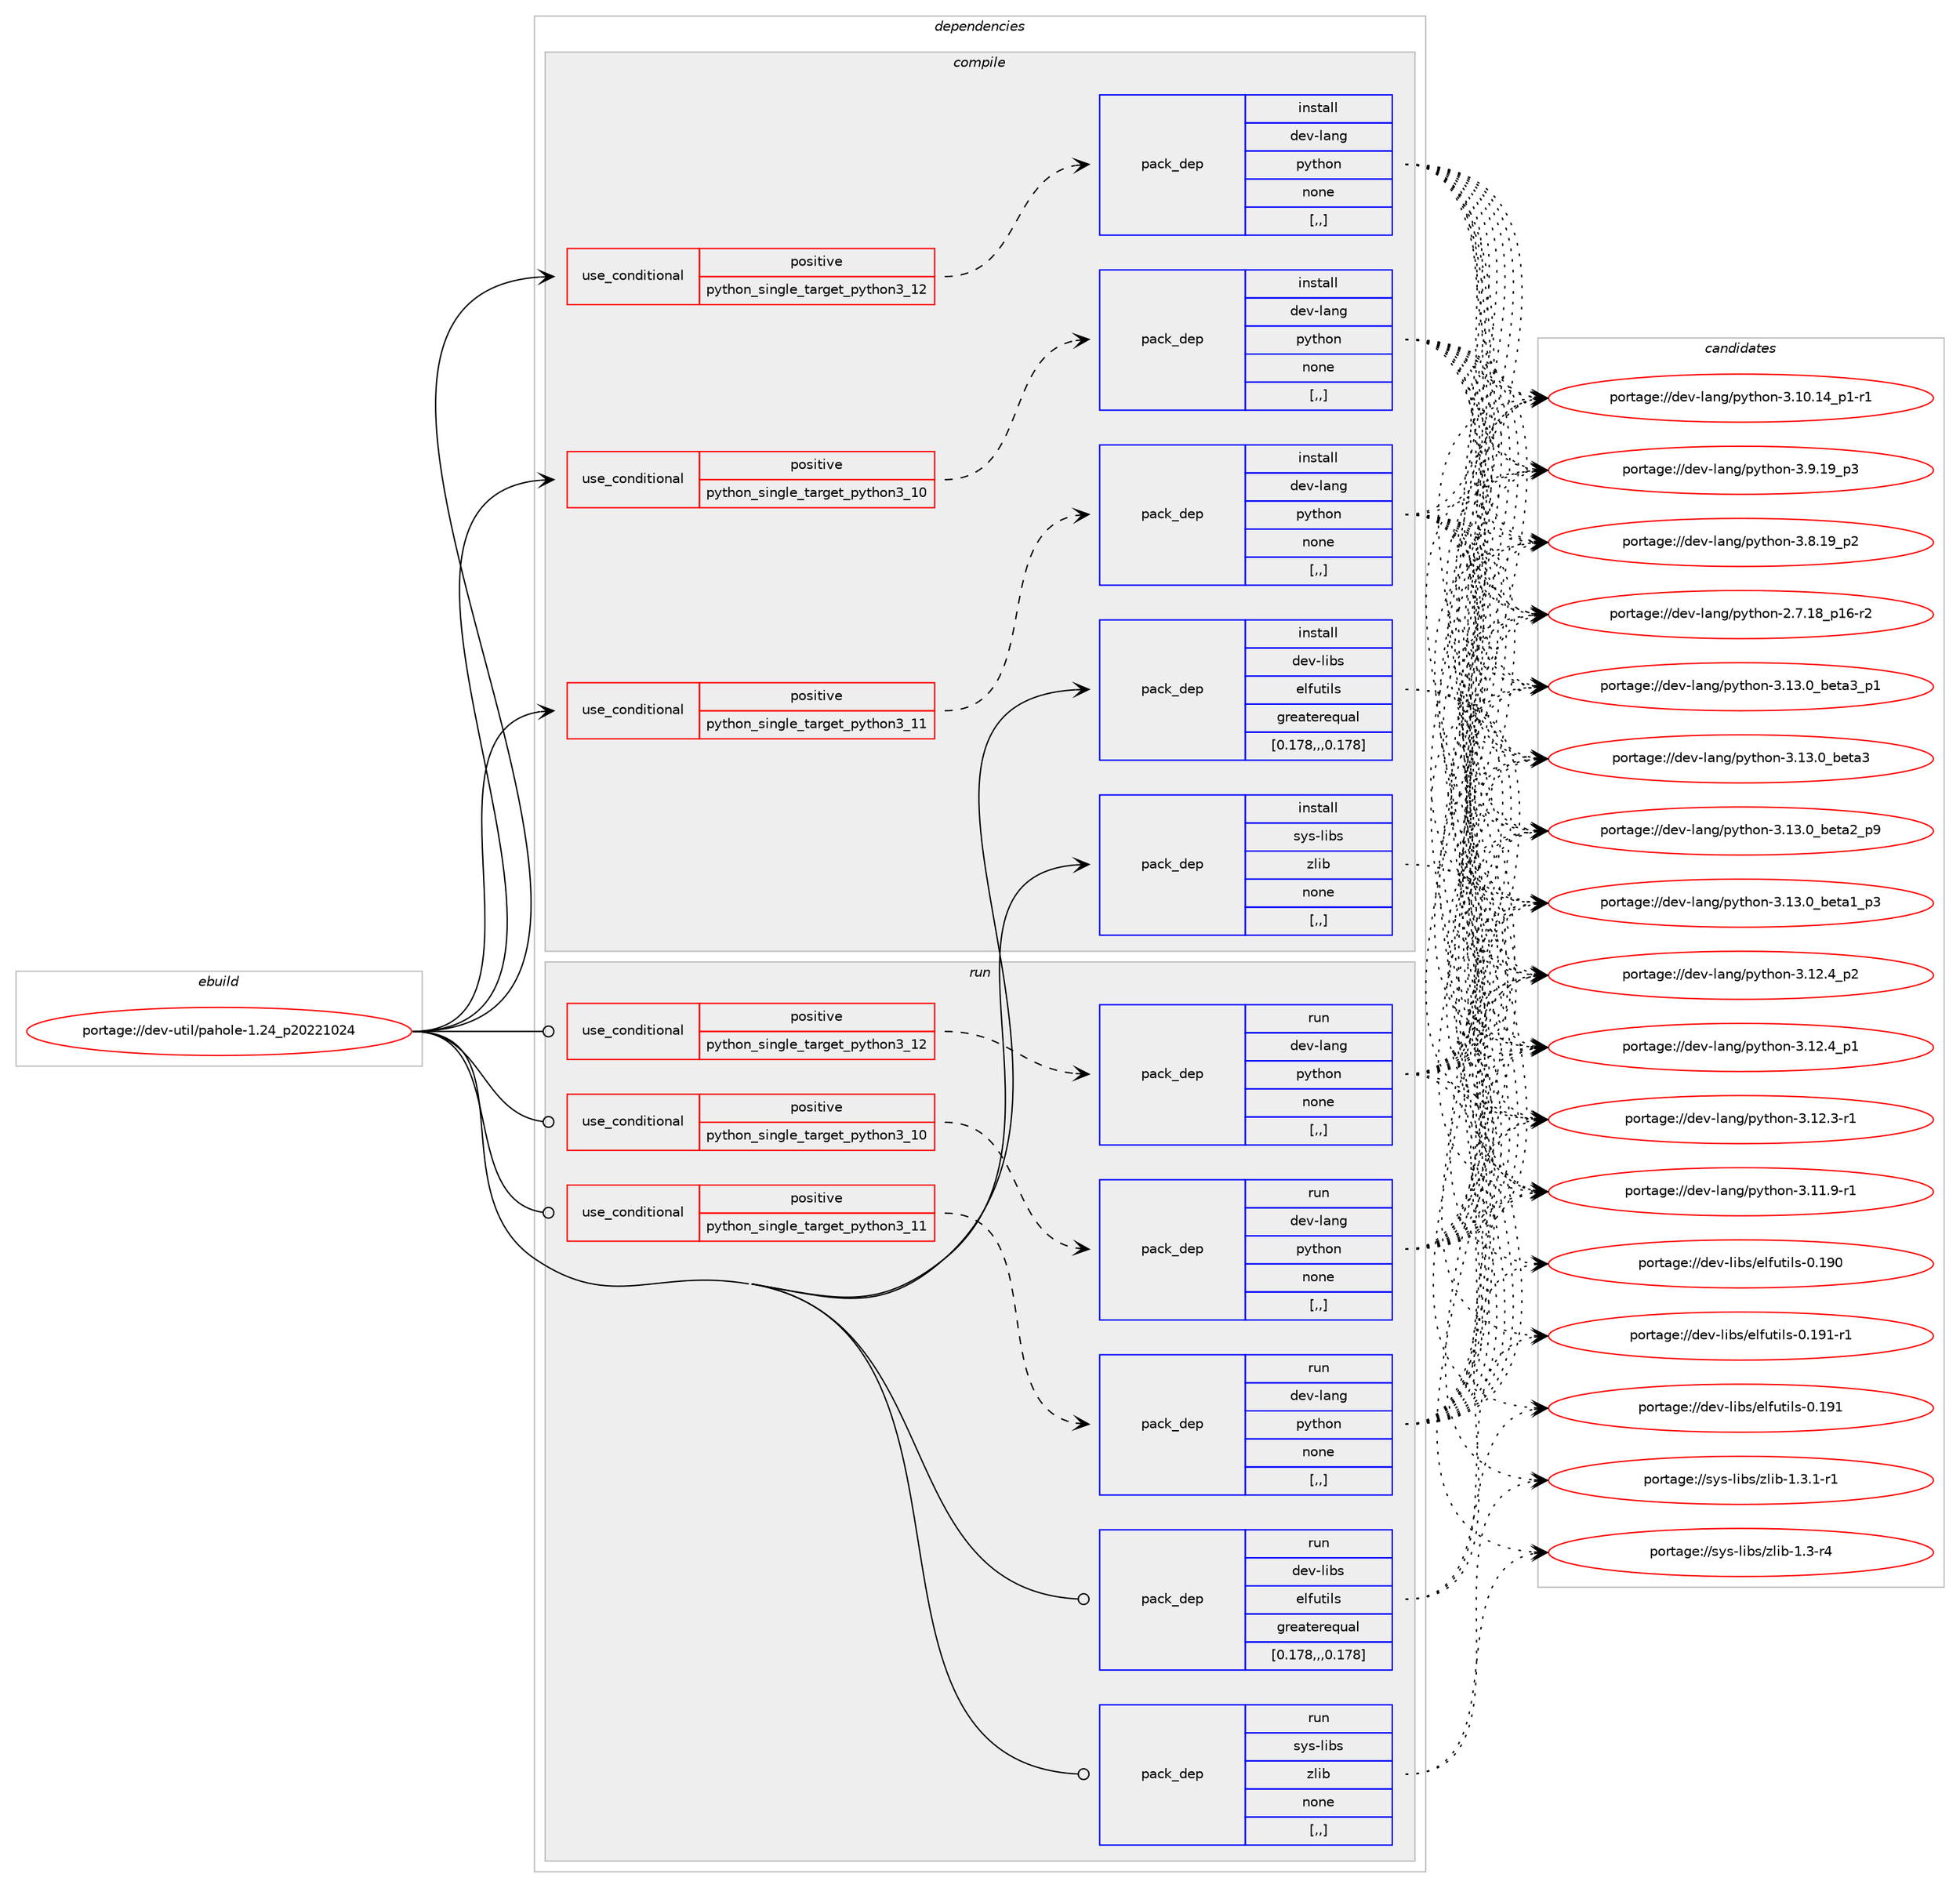 digraph prolog {

# *************
# Graph options
# *************

newrank=true;
concentrate=true;
compound=true;
graph [rankdir=LR,fontname=Helvetica,fontsize=10,ranksep=1.5];#, ranksep=2.5, nodesep=0.2];
edge  [arrowhead=vee];
node  [fontname=Helvetica,fontsize=10];

# **********
# The ebuild
# **********

subgraph cluster_leftcol {
color=gray;
label=<<i>ebuild</i>>;
id [label="portage://dev-util/pahole-1.24_p20221024", color=red, width=4, href="../dev-util/pahole-1.24_p20221024.svg"];
}

# ****************
# The dependencies
# ****************

subgraph cluster_midcol {
color=gray;
label=<<i>dependencies</i>>;
subgraph cluster_compile {
fillcolor="#eeeeee";
style=filled;
label=<<i>compile</i>>;
subgraph cond61149 {
dependency217372 [label=<<TABLE BORDER="0" CELLBORDER="1" CELLSPACING="0" CELLPADDING="4"><TR><TD ROWSPAN="3" CELLPADDING="10">use_conditional</TD></TR><TR><TD>positive</TD></TR><TR><TD>python_single_target_python3_10</TD></TR></TABLE>>, shape=none, color=red];
subgraph pack154765 {
dependency217373 [label=<<TABLE BORDER="0" CELLBORDER="1" CELLSPACING="0" CELLPADDING="4" WIDTH="220"><TR><TD ROWSPAN="6" CELLPADDING="30">pack_dep</TD></TR><TR><TD WIDTH="110">install</TD></TR><TR><TD>dev-lang</TD></TR><TR><TD>python</TD></TR><TR><TD>none</TD></TR><TR><TD>[,,]</TD></TR></TABLE>>, shape=none, color=blue];
}
dependency217372:e -> dependency217373:w [weight=20,style="dashed",arrowhead="vee"];
}
id:e -> dependency217372:w [weight=20,style="solid",arrowhead="vee"];
subgraph cond61150 {
dependency217374 [label=<<TABLE BORDER="0" CELLBORDER="1" CELLSPACING="0" CELLPADDING="4"><TR><TD ROWSPAN="3" CELLPADDING="10">use_conditional</TD></TR><TR><TD>positive</TD></TR><TR><TD>python_single_target_python3_11</TD></TR></TABLE>>, shape=none, color=red];
subgraph pack154766 {
dependency217375 [label=<<TABLE BORDER="0" CELLBORDER="1" CELLSPACING="0" CELLPADDING="4" WIDTH="220"><TR><TD ROWSPAN="6" CELLPADDING="30">pack_dep</TD></TR><TR><TD WIDTH="110">install</TD></TR><TR><TD>dev-lang</TD></TR><TR><TD>python</TD></TR><TR><TD>none</TD></TR><TR><TD>[,,]</TD></TR></TABLE>>, shape=none, color=blue];
}
dependency217374:e -> dependency217375:w [weight=20,style="dashed",arrowhead="vee"];
}
id:e -> dependency217374:w [weight=20,style="solid",arrowhead="vee"];
subgraph cond61151 {
dependency217376 [label=<<TABLE BORDER="0" CELLBORDER="1" CELLSPACING="0" CELLPADDING="4"><TR><TD ROWSPAN="3" CELLPADDING="10">use_conditional</TD></TR><TR><TD>positive</TD></TR><TR><TD>python_single_target_python3_12</TD></TR></TABLE>>, shape=none, color=red];
subgraph pack154767 {
dependency217377 [label=<<TABLE BORDER="0" CELLBORDER="1" CELLSPACING="0" CELLPADDING="4" WIDTH="220"><TR><TD ROWSPAN="6" CELLPADDING="30">pack_dep</TD></TR><TR><TD WIDTH="110">install</TD></TR><TR><TD>dev-lang</TD></TR><TR><TD>python</TD></TR><TR><TD>none</TD></TR><TR><TD>[,,]</TD></TR></TABLE>>, shape=none, color=blue];
}
dependency217376:e -> dependency217377:w [weight=20,style="dashed",arrowhead="vee"];
}
id:e -> dependency217376:w [weight=20,style="solid",arrowhead="vee"];
subgraph pack154768 {
dependency217378 [label=<<TABLE BORDER="0" CELLBORDER="1" CELLSPACING="0" CELLPADDING="4" WIDTH="220"><TR><TD ROWSPAN="6" CELLPADDING="30">pack_dep</TD></TR><TR><TD WIDTH="110">install</TD></TR><TR><TD>dev-libs</TD></TR><TR><TD>elfutils</TD></TR><TR><TD>greaterequal</TD></TR><TR><TD>[0.178,,,0.178]</TD></TR></TABLE>>, shape=none, color=blue];
}
id:e -> dependency217378:w [weight=20,style="solid",arrowhead="vee"];
subgraph pack154769 {
dependency217379 [label=<<TABLE BORDER="0" CELLBORDER="1" CELLSPACING="0" CELLPADDING="4" WIDTH="220"><TR><TD ROWSPAN="6" CELLPADDING="30">pack_dep</TD></TR><TR><TD WIDTH="110">install</TD></TR><TR><TD>sys-libs</TD></TR><TR><TD>zlib</TD></TR><TR><TD>none</TD></TR><TR><TD>[,,]</TD></TR></TABLE>>, shape=none, color=blue];
}
id:e -> dependency217379:w [weight=20,style="solid",arrowhead="vee"];
}
subgraph cluster_compileandrun {
fillcolor="#eeeeee";
style=filled;
label=<<i>compile and run</i>>;
}
subgraph cluster_run {
fillcolor="#eeeeee";
style=filled;
label=<<i>run</i>>;
subgraph cond61152 {
dependency217380 [label=<<TABLE BORDER="0" CELLBORDER="1" CELLSPACING="0" CELLPADDING="4"><TR><TD ROWSPAN="3" CELLPADDING="10">use_conditional</TD></TR><TR><TD>positive</TD></TR><TR><TD>python_single_target_python3_10</TD></TR></TABLE>>, shape=none, color=red];
subgraph pack154770 {
dependency217381 [label=<<TABLE BORDER="0" CELLBORDER="1" CELLSPACING="0" CELLPADDING="4" WIDTH="220"><TR><TD ROWSPAN="6" CELLPADDING="30">pack_dep</TD></TR><TR><TD WIDTH="110">run</TD></TR><TR><TD>dev-lang</TD></TR><TR><TD>python</TD></TR><TR><TD>none</TD></TR><TR><TD>[,,]</TD></TR></TABLE>>, shape=none, color=blue];
}
dependency217380:e -> dependency217381:w [weight=20,style="dashed",arrowhead="vee"];
}
id:e -> dependency217380:w [weight=20,style="solid",arrowhead="odot"];
subgraph cond61153 {
dependency217382 [label=<<TABLE BORDER="0" CELLBORDER="1" CELLSPACING="0" CELLPADDING="4"><TR><TD ROWSPAN="3" CELLPADDING="10">use_conditional</TD></TR><TR><TD>positive</TD></TR><TR><TD>python_single_target_python3_11</TD></TR></TABLE>>, shape=none, color=red];
subgraph pack154771 {
dependency217383 [label=<<TABLE BORDER="0" CELLBORDER="1" CELLSPACING="0" CELLPADDING="4" WIDTH="220"><TR><TD ROWSPAN="6" CELLPADDING="30">pack_dep</TD></TR><TR><TD WIDTH="110">run</TD></TR><TR><TD>dev-lang</TD></TR><TR><TD>python</TD></TR><TR><TD>none</TD></TR><TR><TD>[,,]</TD></TR></TABLE>>, shape=none, color=blue];
}
dependency217382:e -> dependency217383:w [weight=20,style="dashed",arrowhead="vee"];
}
id:e -> dependency217382:w [weight=20,style="solid",arrowhead="odot"];
subgraph cond61154 {
dependency217384 [label=<<TABLE BORDER="0" CELLBORDER="1" CELLSPACING="0" CELLPADDING="4"><TR><TD ROWSPAN="3" CELLPADDING="10">use_conditional</TD></TR><TR><TD>positive</TD></TR><TR><TD>python_single_target_python3_12</TD></TR></TABLE>>, shape=none, color=red];
subgraph pack154772 {
dependency217385 [label=<<TABLE BORDER="0" CELLBORDER="1" CELLSPACING="0" CELLPADDING="4" WIDTH="220"><TR><TD ROWSPAN="6" CELLPADDING="30">pack_dep</TD></TR><TR><TD WIDTH="110">run</TD></TR><TR><TD>dev-lang</TD></TR><TR><TD>python</TD></TR><TR><TD>none</TD></TR><TR><TD>[,,]</TD></TR></TABLE>>, shape=none, color=blue];
}
dependency217384:e -> dependency217385:w [weight=20,style="dashed",arrowhead="vee"];
}
id:e -> dependency217384:w [weight=20,style="solid",arrowhead="odot"];
subgraph pack154773 {
dependency217386 [label=<<TABLE BORDER="0" CELLBORDER="1" CELLSPACING="0" CELLPADDING="4" WIDTH="220"><TR><TD ROWSPAN="6" CELLPADDING="30">pack_dep</TD></TR><TR><TD WIDTH="110">run</TD></TR><TR><TD>dev-libs</TD></TR><TR><TD>elfutils</TD></TR><TR><TD>greaterequal</TD></TR><TR><TD>[0.178,,,0.178]</TD></TR></TABLE>>, shape=none, color=blue];
}
id:e -> dependency217386:w [weight=20,style="solid",arrowhead="odot"];
subgraph pack154774 {
dependency217387 [label=<<TABLE BORDER="0" CELLBORDER="1" CELLSPACING="0" CELLPADDING="4" WIDTH="220"><TR><TD ROWSPAN="6" CELLPADDING="30">pack_dep</TD></TR><TR><TD WIDTH="110">run</TD></TR><TR><TD>sys-libs</TD></TR><TR><TD>zlib</TD></TR><TR><TD>none</TD></TR><TR><TD>[,,]</TD></TR></TABLE>>, shape=none, color=blue];
}
id:e -> dependency217387:w [weight=20,style="solid",arrowhead="odot"];
}
}

# **************
# The candidates
# **************

subgraph cluster_choices {
rank=same;
color=gray;
label=<<i>candidates</i>>;

subgraph choice154765 {
color=black;
nodesep=1;
choice10010111845108971101034711212111610411111045514649514648959810111697519511249 [label="portage://dev-lang/python-3.13.0_beta3_p1", color=red, width=4,href="../dev-lang/python-3.13.0_beta3_p1.svg"];
choice1001011184510897110103471121211161041111104551464951464895981011169751 [label="portage://dev-lang/python-3.13.0_beta3", color=red, width=4,href="../dev-lang/python-3.13.0_beta3.svg"];
choice10010111845108971101034711212111610411111045514649514648959810111697509511257 [label="portage://dev-lang/python-3.13.0_beta2_p9", color=red, width=4,href="../dev-lang/python-3.13.0_beta2_p9.svg"];
choice10010111845108971101034711212111610411111045514649514648959810111697499511251 [label="portage://dev-lang/python-3.13.0_beta1_p3", color=red, width=4,href="../dev-lang/python-3.13.0_beta1_p3.svg"];
choice100101118451089711010347112121116104111110455146495046529511250 [label="portage://dev-lang/python-3.12.4_p2", color=red, width=4,href="../dev-lang/python-3.12.4_p2.svg"];
choice100101118451089711010347112121116104111110455146495046529511249 [label="portage://dev-lang/python-3.12.4_p1", color=red, width=4,href="../dev-lang/python-3.12.4_p1.svg"];
choice100101118451089711010347112121116104111110455146495046514511449 [label="portage://dev-lang/python-3.12.3-r1", color=red, width=4,href="../dev-lang/python-3.12.3-r1.svg"];
choice100101118451089711010347112121116104111110455146494946574511449 [label="portage://dev-lang/python-3.11.9-r1", color=red, width=4,href="../dev-lang/python-3.11.9-r1.svg"];
choice100101118451089711010347112121116104111110455146494846495295112494511449 [label="portage://dev-lang/python-3.10.14_p1-r1", color=red, width=4,href="../dev-lang/python-3.10.14_p1-r1.svg"];
choice100101118451089711010347112121116104111110455146574649579511251 [label="portage://dev-lang/python-3.9.19_p3", color=red, width=4,href="../dev-lang/python-3.9.19_p3.svg"];
choice100101118451089711010347112121116104111110455146564649579511250 [label="portage://dev-lang/python-3.8.19_p2", color=red, width=4,href="../dev-lang/python-3.8.19_p2.svg"];
choice100101118451089711010347112121116104111110455046554649569511249544511450 [label="portage://dev-lang/python-2.7.18_p16-r2", color=red, width=4,href="../dev-lang/python-2.7.18_p16-r2.svg"];
dependency217373:e -> choice10010111845108971101034711212111610411111045514649514648959810111697519511249:w [style=dotted,weight="100"];
dependency217373:e -> choice1001011184510897110103471121211161041111104551464951464895981011169751:w [style=dotted,weight="100"];
dependency217373:e -> choice10010111845108971101034711212111610411111045514649514648959810111697509511257:w [style=dotted,weight="100"];
dependency217373:e -> choice10010111845108971101034711212111610411111045514649514648959810111697499511251:w [style=dotted,weight="100"];
dependency217373:e -> choice100101118451089711010347112121116104111110455146495046529511250:w [style=dotted,weight="100"];
dependency217373:e -> choice100101118451089711010347112121116104111110455146495046529511249:w [style=dotted,weight="100"];
dependency217373:e -> choice100101118451089711010347112121116104111110455146495046514511449:w [style=dotted,weight="100"];
dependency217373:e -> choice100101118451089711010347112121116104111110455146494946574511449:w [style=dotted,weight="100"];
dependency217373:e -> choice100101118451089711010347112121116104111110455146494846495295112494511449:w [style=dotted,weight="100"];
dependency217373:e -> choice100101118451089711010347112121116104111110455146574649579511251:w [style=dotted,weight="100"];
dependency217373:e -> choice100101118451089711010347112121116104111110455146564649579511250:w [style=dotted,weight="100"];
dependency217373:e -> choice100101118451089711010347112121116104111110455046554649569511249544511450:w [style=dotted,weight="100"];
}
subgraph choice154766 {
color=black;
nodesep=1;
choice10010111845108971101034711212111610411111045514649514648959810111697519511249 [label="portage://dev-lang/python-3.13.0_beta3_p1", color=red, width=4,href="../dev-lang/python-3.13.0_beta3_p1.svg"];
choice1001011184510897110103471121211161041111104551464951464895981011169751 [label="portage://dev-lang/python-3.13.0_beta3", color=red, width=4,href="../dev-lang/python-3.13.0_beta3.svg"];
choice10010111845108971101034711212111610411111045514649514648959810111697509511257 [label="portage://dev-lang/python-3.13.0_beta2_p9", color=red, width=4,href="../dev-lang/python-3.13.0_beta2_p9.svg"];
choice10010111845108971101034711212111610411111045514649514648959810111697499511251 [label="portage://dev-lang/python-3.13.0_beta1_p3", color=red, width=4,href="../dev-lang/python-3.13.0_beta1_p3.svg"];
choice100101118451089711010347112121116104111110455146495046529511250 [label="portage://dev-lang/python-3.12.4_p2", color=red, width=4,href="../dev-lang/python-3.12.4_p2.svg"];
choice100101118451089711010347112121116104111110455146495046529511249 [label="portage://dev-lang/python-3.12.4_p1", color=red, width=4,href="../dev-lang/python-3.12.4_p1.svg"];
choice100101118451089711010347112121116104111110455146495046514511449 [label="portage://dev-lang/python-3.12.3-r1", color=red, width=4,href="../dev-lang/python-3.12.3-r1.svg"];
choice100101118451089711010347112121116104111110455146494946574511449 [label="portage://dev-lang/python-3.11.9-r1", color=red, width=4,href="../dev-lang/python-3.11.9-r1.svg"];
choice100101118451089711010347112121116104111110455146494846495295112494511449 [label="portage://dev-lang/python-3.10.14_p1-r1", color=red, width=4,href="../dev-lang/python-3.10.14_p1-r1.svg"];
choice100101118451089711010347112121116104111110455146574649579511251 [label="portage://dev-lang/python-3.9.19_p3", color=red, width=4,href="../dev-lang/python-3.9.19_p3.svg"];
choice100101118451089711010347112121116104111110455146564649579511250 [label="portage://dev-lang/python-3.8.19_p2", color=red, width=4,href="../dev-lang/python-3.8.19_p2.svg"];
choice100101118451089711010347112121116104111110455046554649569511249544511450 [label="portage://dev-lang/python-2.7.18_p16-r2", color=red, width=4,href="../dev-lang/python-2.7.18_p16-r2.svg"];
dependency217375:e -> choice10010111845108971101034711212111610411111045514649514648959810111697519511249:w [style=dotted,weight="100"];
dependency217375:e -> choice1001011184510897110103471121211161041111104551464951464895981011169751:w [style=dotted,weight="100"];
dependency217375:e -> choice10010111845108971101034711212111610411111045514649514648959810111697509511257:w [style=dotted,weight="100"];
dependency217375:e -> choice10010111845108971101034711212111610411111045514649514648959810111697499511251:w [style=dotted,weight="100"];
dependency217375:e -> choice100101118451089711010347112121116104111110455146495046529511250:w [style=dotted,weight="100"];
dependency217375:e -> choice100101118451089711010347112121116104111110455146495046529511249:w [style=dotted,weight="100"];
dependency217375:e -> choice100101118451089711010347112121116104111110455146495046514511449:w [style=dotted,weight="100"];
dependency217375:e -> choice100101118451089711010347112121116104111110455146494946574511449:w [style=dotted,weight="100"];
dependency217375:e -> choice100101118451089711010347112121116104111110455146494846495295112494511449:w [style=dotted,weight="100"];
dependency217375:e -> choice100101118451089711010347112121116104111110455146574649579511251:w [style=dotted,weight="100"];
dependency217375:e -> choice100101118451089711010347112121116104111110455146564649579511250:w [style=dotted,weight="100"];
dependency217375:e -> choice100101118451089711010347112121116104111110455046554649569511249544511450:w [style=dotted,weight="100"];
}
subgraph choice154767 {
color=black;
nodesep=1;
choice10010111845108971101034711212111610411111045514649514648959810111697519511249 [label="portage://dev-lang/python-3.13.0_beta3_p1", color=red, width=4,href="../dev-lang/python-3.13.0_beta3_p1.svg"];
choice1001011184510897110103471121211161041111104551464951464895981011169751 [label="portage://dev-lang/python-3.13.0_beta3", color=red, width=4,href="../dev-lang/python-3.13.0_beta3.svg"];
choice10010111845108971101034711212111610411111045514649514648959810111697509511257 [label="portage://dev-lang/python-3.13.0_beta2_p9", color=red, width=4,href="../dev-lang/python-3.13.0_beta2_p9.svg"];
choice10010111845108971101034711212111610411111045514649514648959810111697499511251 [label="portage://dev-lang/python-3.13.0_beta1_p3", color=red, width=4,href="../dev-lang/python-3.13.0_beta1_p3.svg"];
choice100101118451089711010347112121116104111110455146495046529511250 [label="portage://dev-lang/python-3.12.4_p2", color=red, width=4,href="../dev-lang/python-3.12.4_p2.svg"];
choice100101118451089711010347112121116104111110455146495046529511249 [label="portage://dev-lang/python-3.12.4_p1", color=red, width=4,href="../dev-lang/python-3.12.4_p1.svg"];
choice100101118451089711010347112121116104111110455146495046514511449 [label="portage://dev-lang/python-3.12.3-r1", color=red, width=4,href="../dev-lang/python-3.12.3-r1.svg"];
choice100101118451089711010347112121116104111110455146494946574511449 [label="portage://dev-lang/python-3.11.9-r1", color=red, width=4,href="../dev-lang/python-3.11.9-r1.svg"];
choice100101118451089711010347112121116104111110455146494846495295112494511449 [label="portage://dev-lang/python-3.10.14_p1-r1", color=red, width=4,href="../dev-lang/python-3.10.14_p1-r1.svg"];
choice100101118451089711010347112121116104111110455146574649579511251 [label="portage://dev-lang/python-3.9.19_p3", color=red, width=4,href="../dev-lang/python-3.9.19_p3.svg"];
choice100101118451089711010347112121116104111110455146564649579511250 [label="portage://dev-lang/python-3.8.19_p2", color=red, width=4,href="../dev-lang/python-3.8.19_p2.svg"];
choice100101118451089711010347112121116104111110455046554649569511249544511450 [label="portage://dev-lang/python-2.7.18_p16-r2", color=red, width=4,href="../dev-lang/python-2.7.18_p16-r2.svg"];
dependency217377:e -> choice10010111845108971101034711212111610411111045514649514648959810111697519511249:w [style=dotted,weight="100"];
dependency217377:e -> choice1001011184510897110103471121211161041111104551464951464895981011169751:w [style=dotted,weight="100"];
dependency217377:e -> choice10010111845108971101034711212111610411111045514649514648959810111697509511257:w [style=dotted,weight="100"];
dependency217377:e -> choice10010111845108971101034711212111610411111045514649514648959810111697499511251:w [style=dotted,weight="100"];
dependency217377:e -> choice100101118451089711010347112121116104111110455146495046529511250:w [style=dotted,weight="100"];
dependency217377:e -> choice100101118451089711010347112121116104111110455146495046529511249:w [style=dotted,weight="100"];
dependency217377:e -> choice100101118451089711010347112121116104111110455146495046514511449:w [style=dotted,weight="100"];
dependency217377:e -> choice100101118451089711010347112121116104111110455146494946574511449:w [style=dotted,weight="100"];
dependency217377:e -> choice100101118451089711010347112121116104111110455146494846495295112494511449:w [style=dotted,weight="100"];
dependency217377:e -> choice100101118451089711010347112121116104111110455146574649579511251:w [style=dotted,weight="100"];
dependency217377:e -> choice100101118451089711010347112121116104111110455146564649579511250:w [style=dotted,weight="100"];
dependency217377:e -> choice100101118451089711010347112121116104111110455046554649569511249544511450:w [style=dotted,weight="100"];
}
subgraph choice154768 {
color=black;
nodesep=1;
choice1001011184510810598115471011081021171161051081154548464957494511449 [label="portage://dev-libs/elfutils-0.191-r1", color=red, width=4,href="../dev-libs/elfutils-0.191-r1.svg"];
choice100101118451081059811547101108102117116105108115454846495749 [label="portage://dev-libs/elfutils-0.191", color=red, width=4,href="../dev-libs/elfutils-0.191.svg"];
choice100101118451081059811547101108102117116105108115454846495748 [label="portage://dev-libs/elfutils-0.190", color=red, width=4,href="../dev-libs/elfutils-0.190.svg"];
dependency217378:e -> choice1001011184510810598115471011081021171161051081154548464957494511449:w [style=dotted,weight="100"];
dependency217378:e -> choice100101118451081059811547101108102117116105108115454846495749:w [style=dotted,weight="100"];
dependency217378:e -> choice100101118451081059811547101108102117116105108115454846495748:w [style=dotted,weight="100"];
}
subgraph choice154769 {
color=black;
nodesep=1;
choice115121115451081059811547122108105984549465146494511449 [label="portage://sys-libs/zlib-1.3.1-r1", color=red, width=4,href="../sys-libs/zlib-1.3.1-r1.svg"];
choice11512111545108105981154712210810598454946514511452 [label="portage://sys-libs/zlib-1.3-r4", color=red, width=4,href="../sys-libs/zlib-1.3-r4.svg"];
dependency217379:e -> choice115121115451081059811547122108105984549465146494511449:w [style=dotted,weight="100"];
dependency217379:e -> choice11512111545108105981154712210810598454946514511452:w [style=dotted,weight="100"];
}
subgraph choice154770 {
color=black;
nodesep=1;
choice10010111845108971101034711212111610411111045514649514648959810111697519511249 [label="portage://dev-lang/python-3.13.0_beta3_p1", color=red, width=4,href="../dev-lang/python-3.13.0_beta3_p1.svg"];
choice1001011184510897110103471121211161041111104551464951464895981011169751 [label="portage://dev-lang/python-3.13.0_beta3", color=red, width=4,href="../dev-lang/python-3.13.0_beta3.svg"];
choice10010111845108971101034711212111610411111045514649514648959810111697509511257 [label="portage://dev-lang/python-3.13.0_beta2_p9", color=red, width=4,href="../dev-lang/python-3.13.0_beta2_p9.svg"];
choice10010111845108971101034711212111610411111045514649514648959810111697499511251 [label="portage://dev-lang/python-3.13.0_beta1_p3", color=red, width=4,href="../dev-lang/python-3.13.0_beta1_p3.svg"];
choice100101118451089711010347112121116104111110455146495046529511250 [label="portage://dev-lang/python-3.12.4_p2", color=red, width=4,href="../dev-lang/python-3.12.4_p2.svg"];
choice100101118451089711010347112121116104111110455146495046529511249 [label="portage://dev-lang/python-3.12.4_p1", color=red, width=4,href="../dev-lang/python-3.12.4_p1.svg"];
choice100101118451089711010347112121116104111110455146495046514511449 [label="portage://dev-lang/python-3.12.3-r1", color=red, width=4,href="../dev-lang/python-3.12.3-r1.svg"];
choice100101118451089711010347112121116104111110455146494946574511449 [label="portage://dev-lang/python-3.11.9-r1", color=red, width=4,href="../dev-lang/python-3.11.9-r1.svg"];
choice100101118451089711010347112121116104111110455146494846495295112494511449 [label="portage://dev-lang/python-3.10.14_p1-r1", color=red, width=4,href="../dev-lang/python-3.10.14_p1-r1.svg"];
choice100101118451089711010347112121116104111110455146574649579511251 [label="portage://dev-lang/python-3.9.19_p3", color=red, width=4,href="../dev-lang/python-3.9.19_p3.svg"];
choice100101118451089711010347112121116104111110455146564649579511250 [label="portage://dev-lang/python-3.8.19_p2", color=red, width=4,href="../dev-lang/python-3.8.19_p2.svg"];
choice100101118451089711010347112121116104111110455046554649569511249544511450 [label="portage://dev-lang/python-2.7.18_p16-r2", color=red, width=4,href="../dev-lang/python-2.7.18_p16-r2.svg"];
dependency217381:e -> choice10010111845108971101034711212111610411111045514649514648959810111697519511249:w [style=dotted,weight="100"];
dependency217381:e -> choice1001011184510897110103471121211161041111104551464951464895981011169751:w [style=dotted,weight="100"];
dependency217381:e -> choice10010111845108971101034711212111610411111045514649514648959810111697509511257:w [style=dotted,weight="100"];
dependency217381:e -> choice10010111845108971101034711212111610411111045514649514648959810111697499511251:w [style=dotted,weight="100"];
dependency217381:e -> choice100101118451089711010347112121116104111110455146495046529511250:w [style=dotted,weight="100"];
dependency217381:e -> choice100101118451089711010347112121116104111110455146495046529511249:w [style=dotted,weight="100"];
dependency217381:e -> choice100101118451089711010347112121116104111110455146495046514511449:w [style=dotted,weight="100"];
dependency217381:e -> choice100101118451089711010347112121116104111110455146494946574511449:w [style=dotted,weight="100"];
dependency217381:e -> choice100101118451089711010347112121116104111110455146494846495295112494511449:w [style=dotted,weight="100"];
dependency217381:e -> choice100101118451089711010347112121116104111110455146574649579511251:w [style=dotted,weight="100"];
dependency217381:e -> choice100101118451089711010347112121116104111110455146564649579511250:w [style=dotted,weight="100"];
dependency217381:e -> choice100101118451089711010347112121116104111110455046554649569511249544511450:w [style=dotted,weight="100"];
}
subgraph choice154771 {
color=black;
nodesep=1;
choice10010111845108971101034711212111610411111045514649514648959810111697519511249 [label="portage://dev-lang/python-3.13.0_beta3_p1", color=red, width=4,href="../dev-lang/python-3.13.0_beta3_p1.svg"];
choice1001011184510897110103471121211161041111104551464951464895981011169751 [label="portage://dev-lang/python-3.13.0_beta3", color=red, width=4,href="../dev-lang/python-3.13.0_beta3.svg"];
choice10010111845108971101034711212111610411111045514649514648959810111697509511257 [label="portage://dev-lang/python-3.13.0_beta2_p9", color=red, width=4,href="../dev-lang/python-3.13.0_beta2_p9.svg"];
choice10010111845108971101034711212111610411111045514649514648959810111697499511251 [label="portage://dev-lang/python-3.13.0_beta1_p3", color=red, width=4,href="../dev-lang/python-3.13.0_beta1_p3.svg"];
choice100101118451089711010347112121116104111110455146495046529511250 [label="portage://dev-lang/python-3.12.4_p2", color=red, width=4,href="../dev-lang/python-3.12.4_p2.svg"];
choice100101118451089711010347112121116104111110455146495046529511249 [label="portage://dev-lang/python-3.12.4_p1", color=red, width=4,href="../dev-lang/python-3.12.4_p1.svg"];
choice100101118451089711010347112121116104111110455146495046514511449 [label="portage://dev-lang/python-3.12.3-r1", color=red, width=4,href="../dev-lang/python-3.12.3-r1.svg"];
choice100101118451089711010347112121116104111110455146494946574511449 [label="portage://dev-lang/python-3.11.9-r1", color=red, width=4,href="../dev-lang/python-3.11.9-r1.svg"];
choice100101118451089711010347112121116104111110455146494846495295112494511449 [label="portage://dev-lang/python-3.10.14_p1-r1", color=red, width=4,href="../dev-lang/python-3.10.14_p1-r1.svg"];
choice100101118451089711010347112121116104111110455146574649579511251 [label="portage://dev-lang/python-3.9.19_p3", color=red, width=4,href="../dev-lang/python-3.9.19_p3.svg"];
choice100101118451089711010347112121116104111110455146564649579511250 [label="portage://dev-lang/python-3.8.19_p2", color=red, width=4,href="../dev-lang/python-3.8.19_p2.svg"];
choice100101118451089711010347112121116104111110455046554649569511249544511450 [label="portage://dev-lang/python-2.7.18_p16-r2", color=red, width=4,href="../dev-lang/python-2.7.18_p16-r2.svg"];
dependency217383:e -> choice10010111845108971101034711212111610411111045514649514648959810111697519511249:w [style=dotted,weight="100"];
dependency217383:e -> choice1001011184510897110103471121211161041111104551464951464895981011169751:w [style=dotted,weight="100"];
dependency217383:e -> choice10010111845108971101034711212111610411111045514649514648959810111697509511257:w [style=dotted,weight="100"];
dependency217383:e -> choice10010111845108971101034711212111610411111045514649514648959810111697499511251:w [style=dotted,weight="100"];
dependency217383:e -> choice100101118451089711010347112121116104111110455146495046529511250:w [style=dotted,weight="100"];
dependency217383:e -> choice100101118451089711010347112121116104111110455146495046529511249:w [style=dotted,weight="100"];
dependency217383:e -> choice100101118451089711010347112121116104111110455146495046514511449:w [style=dotted,weight="100"];
dependency217383:e -> choice100101118451089711010347112121116104111110455146494946574511449:w [style=dotted,weight="100"];
dependency217383:e -> choice100101118451089711010347112121116104111110455146494846495295112494511449:w [style=dotted,weight="100"];
dependency217383:e -> choice100101118451089711010347112121116104111110455146574649579511251:w [style=dotted,weight="100"];
dependency217383:e -> choice100101118451089711010347112121116104111110455146564649579511250:w [style=dotted,weight="100"];
dependency217383:e -> choice100101118451089711010347112121116104111110455046554649569511249544511450:w [style=dotted,weight="100"];
}
subgraph choice154772 {
color=black;
nodesep=1;
choice10010111845108971101034711212111610411111045514649514648959810111697519511249 [label="portage://dev-lang/python-3.13.0_beta3_p1", color=red, width=4,href="../dev-lang/python-3.13.0_beta3_p1.svg"];
choice1001011184510897110103471121211161041111104551464951464895981011169751 [label="portage://dev-lang/python-3.13.0_beta3", color=red, width=4,href="../dev-lang/python-3.13.0_beta3.svg"];
choice10010111845108971101034711212111610411111045514649514648959810111697509511257 [label="portage://dev-lang/python-3.13.0_beta2_p9", color=red, width=4,href="../dev-lang/python-3.13.0_beta2_p9.svg"];
choice10010111845108971101034711212111610411111045514649514648959810111697499511251 [label="portage://dev-lang/python-3.13.0_beta1_p3", color=red, width=4,href="../dev-lang/python-3.13.0_beta1_p3.svg"];
choice100101118451089711010347112121116104111110455146495046529511250 [label="portage://dev-lang/python-3.12.4_p2", color=red, width=4,href="../dev-lang/python-3.12.4_p2.svg"];
choice100101118451089711010347112121116104111110455146495046529511249 [label="portage://dev-lang/python-3.12.4_p1", color=red, width=4,href="../dev-lang/python-3.12.4_p1.svg"];
choice100101118451089711010347112121116104111110455146495046514511449 [label="portage://dev-lang/python-3.12.3-r1", color=red, width=4,href="../dev-lang/python-3.12.3-r1.svg"];
choice100101118451089711010347112121116104111110455146494946574511449 [label="portage://dev-lang/python-3.11.9-r1", color=red, width=4,href="../dev-lang/python-3.11.9-r1.svg"];
choice100101118451089711010347112121116104111110455146494846495295112494511449 [label="portage://dev-lang/python-3.10.14_p1-r1", color=red, width=4,href="../dev-lang/python-3.10.14_p1-r1.svg"];
choice100101118451089711010347112121116104111110455146574649579511251 [label="portage://dev-lang/python-3.9.19_p3", color=red, width=4,href="../dev-lang/python-3.9.19_p3.svg"];
choice100101118451089711010347112121116104111110455146564649579511250 [label="portage://dev-lang/python-3.8.19_p2", color=red, width=4,href="../dev-lang/python-3.8.19_p2.svg"];
choice100101118451089711010347112121116104111110455046554649569511249544511450 [label="portage://dev-lang/python-2.7.18_p16-r2", color=red, width=4,href="../dev-lang/python-2.7.18_p16-r2.svg"];
dependency217385:e -> choice10010111845108971101034711212111610411111045514649514648959810111697519511249:w [style=dotted,weight="100"];
dependency217385:e -> choice1001011184510897110103471121211161041111104551464951464895981011169751:w [style=dotted,weight="100"];
dependency217385:e -> choice10010111845108971101034711212111610411111045514649514648959810111697509511257:w [style=dotted,weight="100"];
dependency217385:e -> choice10010111845108971101034711212111610411111045514649514648959810111697499511251:w [style=dotted,weight="100"];
dependency217385:e -> choice100101118451089711010347112121116104111110455146495046529511250:w [style=dotted,weight="100"];
dependency217385:e -> choice100101118451089711010347112121116104111110455146495046529511249:w [style=dotted,weight="100"];
dependency217385:e -> choice100101118451089711010347112121116104111110455146495046514511449:w [style=dotted,weight="100"];
dependency217385:e -> choice100101118451089711010347112121116104111110455146494946574511449:w [style=dotted,weight="100"];
dependency217385:e -> choice100101118451089711010347112121116104111110455146494846495295112494511449:w [style=dotted,weight="100"];
dependency217385:e -> choice100101118451089711010347112121116104111110455146574649579511251:w [style=dotted,weight="100"];
dependency217385:e -> choice100101118451089711010347112121116104111110455146564649579511250:w [style=dotted,weight="100"];
dependency217385:e -> choice100101118451089711010347112121116104111110455046554649569511249544511450:w [style=dotted,weight="100"];
}
subgraph choice154773 {
color=black;
nodesep=1;
choice1001011184510810598115471011081021171161051081154548464957494511449 [label="portage://dev-libs/elfutils-0.191-r1", color=red, width=4,href="../dev-libs/elfutils-0.191-r1.svg"];
choice100101118451081059811547101108102117116105108115454846495749 [label="portage://dev-libs/elfutils-0.191", color=red, width=4,href="../dev-libs/elfutils-0.191.svg"];
choice100101118451081059811547101108102117116105108115454846495748 [label="portage://dev-libs/elfutils-0.190", color=red, width=4,href="../dev-libs/elfutils-0.190.svg"];
dependency217386:e -> choice1001011184510810598115471011081021171161051081154548464957494511449:w [style=dotted,weight="100"];
dependency217386:e -> choice100101118451081059811547101108102117116105108115454846495749:w [style=dotted,weight="100"];
dependency217386:e -> choice100101118451081059811547101108102117116105108115454846495748:w [style=dotted,weight="100"];
}
subgraph choice154774 {
color=black;
nodesep=1;
choice115121115451081059811547122108105984549465146494511449 [label="portage://sys-libs/zlib-1.3.1-r1", color=red, width=4,href="../sys-libs/zlib-1.3.1-r1.svg"];
choice11512111545108105981154712210810598454946514511452 [label="portage://sys-libs/zlib-1.3-r4", color=red, width=4,href="../sys-libs/zlib-1.3-r4.svg"];
dependency217387:e -> choice115121115451081059811547122108105984549465146494511449:w [style=dotted,weight="100"];
dependency217387:e -> choice11512111545108105981154712210810598454946514511452:w [style=dotted,weight="100"];
}
}

}
